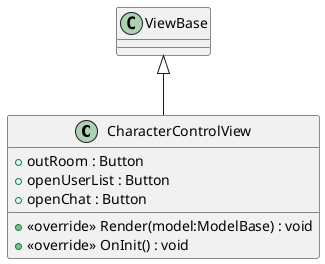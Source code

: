 @startuml
class CharacterControlView {
    + outRoom : Button
    + openUserList : Button
    + openChat : Button
    + <<override>> Render(model:ModelBase) : void
    + <<override>> OnInit() : void
}
ViewBase <|-- CharacterControlView
@enduml
